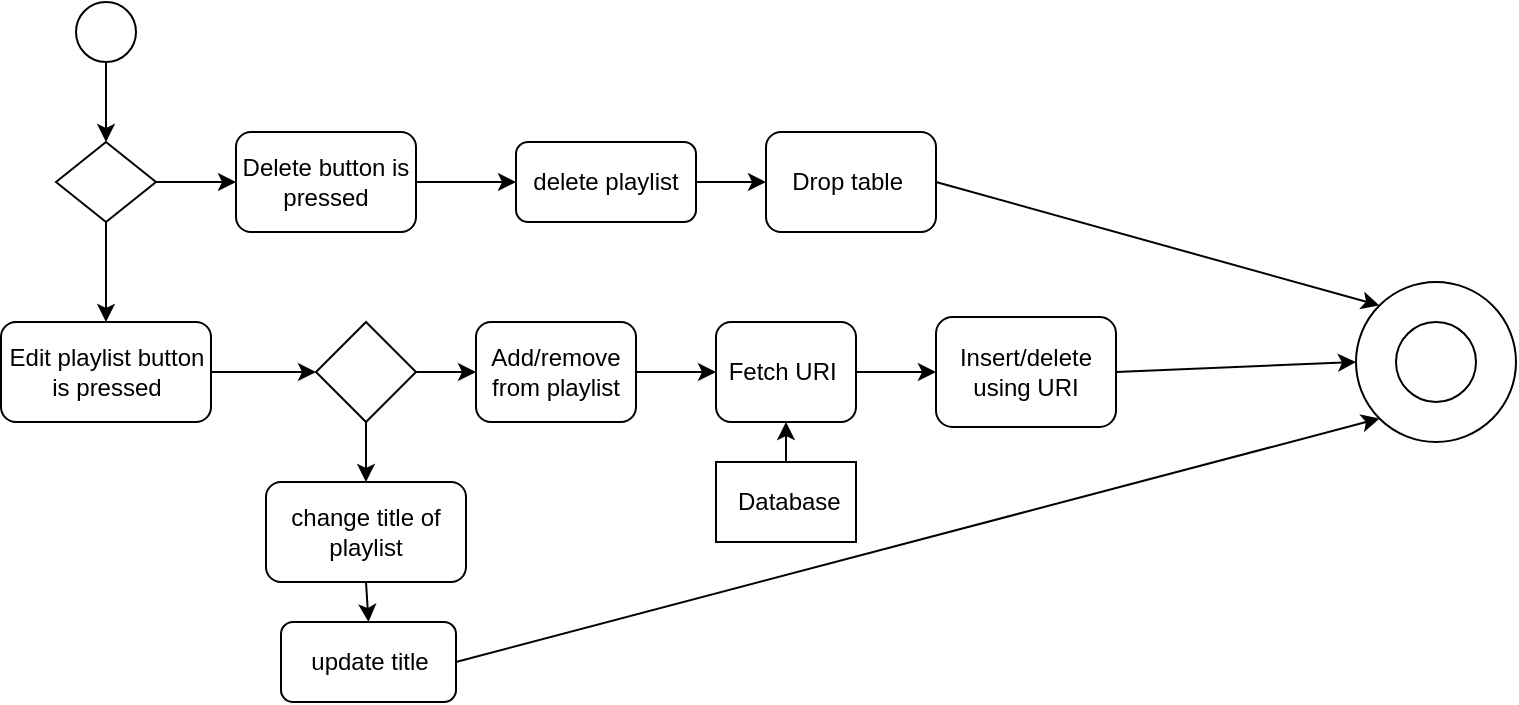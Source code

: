 <mxfile version="13.2.6" type="github">
  <diagram id="InazWqVjB4uehI2scDdn" name="Page-1">
    <mxGraphModel dx="1038" dy="580" grid="1" gridSize="10" guides="1" tooltips="1" connect="1" arrows="1" fold="1" page="1" pageScale="1" pageWidth="850" pageHeight="1100" math="0" shadow="0">
      <root>
        <mxCell id="0" />
        <mxCell id="1" parent="0" />
        <mxCell id="1h0ofQpJITVasAnO2FBx-1" value="" style="ellipse;whiteSpace=wrap;html=1;aspect=fixed;" vertex="1" parent="1">
          <mxGeometry x="80" y="40" width="30" height="30" as="geometry" />
        </mxCell>
        <mxCell id="1h0ofQpJITVasAnO2FBx-2" value="Edit playlist button is pressed" style="rounded=1;whiteSpace=wrap;html=1;" vertex="1" parent="1">
          <mxGeometry x="42.5" y="200" width="105" height="50" as="geometry" />
        </mxCell>
        <mxCell id="1h0ofQpJITVasAnO2FBx-3" value="" style="endArrow=classic;html=1;exitX=0.5;exitY=1;exitDx=0;exitDy=0;" edge="1" parent="1" source="1h0ofQpJITVasAnO2FBx-1">
          <mxGeometry width="50" height="50" relative="1" as="geometry">
            <mxPoint x="400" y="320" as="sourcePoint" />
            <mxPoint x="95" y="110" as="targetPoint" />
          </mxGeometry>
        </mxCell>
        <mxCell id="1h0ofQpJITVasAnO2FBx-6" value="Add/remove from playlist" style="rounded=1;whiteSpace=wrap;html=1;" vertex="1" parent="1">
          <mxGeometry x="280" y="200" width="80" height="50" as="geometry" />
        </mxCell>
        <mxCell id="1h0ofQpJITVasAnO2FBx-7" value="delete playlist" style="rounded=1;whiteSpace=wrap;html=1;" vertex="1" parent="1">
          <mxGeometry x="300" y="110" width="90" height="40" as="geometry" />
        </mxCell>
        <mxCell id="1h0ofQpJITVasAnO2FBx-8" value="change title of playlist" style="rounded=1;whiteSpace=wrap;html=1;" vertex="1" parent="1">
          <mxGeometry x="175" y="280" width="100" height="50" as="geometry" />
        </mxCell>
        <mxCell id="1h0ofQpJITVasAnO2FBx-9" value="" style="endArrow=classic;html=1;exitX=1;exitY=0.5;exitDx=0;exitDy=0;" edge="1" parent="1" source="1h0ofQpJITVasAnO2FBx-2">
          <mxGeometry width="50" height="50" relative="1" as="geometry">
            <mxPoint x="400" y="320" as="sourcePoint" />
            <mxPoint x="200" y="225" as="targetPoint" />
          </mxGeometry>
        </mxCell>
        <mxCell id="1h0ofQpJITVasAnO2FBx-12" value="" style="rhombus;whiteSpace=wrap;html=1;" vertex="1" parent="1">
          <mxGeometry x="70" y="110" width="50" height="40" as="geometry" />
        </mxCell>
        <mxCell id="1h0ofQpJITVasAnO2FBx-13" value="" style="endArrow=classic;html=1;exitX=0.5;exitY=1;exitDx=0;exitDy=0;entryX=0.5;entryY=0;entryDx=0;entryDy=0;" edge="1" parent="1" source="1h0ofQpJITVasAnO2FBx-12" target="1h0ofQpJITVasAnO2FBx-2">
          <mxGeometry width="50" height="50" relative="1" as="geometry">
            <mxPoint x="400" y="320" as="sourcePoint" />
            <mxPoint x="450" y="270" as="targetPoint" />
          </mxGeometry>
        </mxCell>
        <mxCell id="1h0ofQpJITVasAnO2FBx-14" value="Delete button is pressed" style="rounded=1;whiteSpace=wrap;html=1;" vertex="1" parent="1">
          <mxGeometry x="160" y="105" width="90" height="50" as="geometry" />
        </mxCell>
        <mxCell id="1h0ofQpJITVasAnO2FBx-15" value="" style="endArrow=classic;html=1;exitX=1;exitY=0.5;exitDx=0;exitDy=0;entryX=0;entryY=0.5;entryDx=0;entryDy=0;" edge="1" parent="1" source="1h0ofQpJITVasAnO2FBx-12" target="1h0ofQpJITVasAnO2FBx-14">
          <mxGeometry width="50" height="50" relative="1" as="geometry">
            <mxPoint x="400" y="320" as="sourcePoint" />
            <mxPoint x="450" y="270" as="targetPoint" />
          </mxGeometry>
        </mxCell>
        <mxCell id="1h0ofQpJITVasAnO2FBx-16" value="" style="rhombus;whiteSpace=wrap;html=1;" vertex="1" parent="1">
          <mxGeometry x="200" y="200" width="50" height="50" as="geometry" />
        </mxCell>
        <mxCell id="1h0ofQpJITVasAnO2FBx-17" value="" style="endArrow=classic;html=1;exitX=0.5;exitY=1;exitDx=0;exitDy=0;entryX=0.5;entryY=0;entryDx=0;entryDy=0;" edge="1" parent="1" source="1h0ofQpJITVasAnO2FBx-16" target="1h0ofQpJITVasAnO2FBx-8">
          <mxGeometry width="50" height="50" relative="1" as="geometry">
            <mxPoint x="400" y="320" as="sourcePoint" />
            <mxPoint x="450" y="270" as="targetPoint" />
          </mxGeometry>
        </mxCell>
        <mxCell id="1h0ofQpJITVasAnO2FBx-18" value="" style="endArrow=classic;html=1;exitX=1;exitY=0.5;exitDx=0;exitDy=0;entryX=0;entryY=0.5;entryDx=0;entryDy=0;" edge="1" parent="1" source="1h0ofQpJITVasAnO2FBx-16" target="1h0ofQpJITVasAnO2FBx-6">
          <mxGeometry width="50" height="50" relative="1" as="geometry">
            <mxPoint x="400" y="320" as="sourcePoint" />
            <mxPoint x="450" y="270" as="targetPoint" />
          </mxGeometry>
        </mxCell>
        <mxCell id="1h0ofQpJITVasAnO2FBx-19" value="" style="endArrow=classic;html=1;entryX=0;entryY=0.5;entryDx=0;entryDy=0;" edge="1" parent="1" target="1h0ofQpJITVasAnO2FBx-7">
          <mxGeometry width="50" height="50" relative="1" as="geometry">
            <mxPoint x="250" y="130" as="sourcePoint" />
            <mxPoint x="450" y="270" as="targetPoint" />
          </mxGeometry>
        </mxCell>
        <mxCell id="1h0ofQpJITVasAnO2FBx-20" value="" style="endArrow=classic;html=1;exitX=1;exitY=0.5;exitDx=0;exitDy=0;" edge="1" parent="1" source="1h0ofQpJITVasAnO2FBx-7" target="1h0ofQpJITVasAnO2FBx-21">
          <mxGeometry width="50" height="50" relative="1" as="geometry">
            <mxPoint x="400" y="320" as="sourcePoint" />
            <mxPoint x="420" y="130" as="targetPoint" />
          </mxGeometry>
        </mxCell>
        <mxCell id="1h0ofQpJITVasAnO2FBx-21" value="Drop table&amp;nbsp;" style="rounded=1;whiteSpace=wrap;html=1;" vertex="1" parent="1">
          <mxGeometry x="425" y="105" width="85" height="50" as="geometry" />
        </mxCell>
        <mxCell id="1h0ofQpJITVasAnO2FBx-30" value="" style="edgeStyle=orthogonalEdgeStyle;rounded=0;orthogonalLoop=1;jettySize=auto;html=1;" edge="1" parent="1" source="1h0ofQpJITVasAnO2FBx-22" target="1h0ofQpJITVasAnO2FBx-24">
          <mxGeometry relative="1" as="geometry" />
        </mxCell>
        <mxCell id="1h0ofQpJITVasAnO2FBx-22" value="Fetch URI&amp;nbsp;" style="rounded=1;whiteSpace=wrap;html=1;" vertex="1" parent="1">
          <mxGeometry x="400" y="200" width="70" height="50" as="geometry" />
        </mxCell>
        <mxCell id="1h0ofQpJITVasAnO2FBx-23" value="" style="endArrow=classic;html=1;exitX=1;exitY=0.5;exitDx=0;exitDy=0;entryX=0;entryY=0.5;entryDx=0;entryDy=0;" edge="1" parent="1" source="1h0ofQpJITVasAnO2FBx-6" target="1h0ofQpJITVasAnO2FBx-22">
          <mxGeometry width="50" height="50" relative="1" as="geometry">
            <mxPoint x="400" y="320" as="sourcePoint" />
            <mxPoint x="450" y="270" as="targetPoint" />
          </mxGeometry>
        </mxCell>
        <mxCell id="1h0ofQpJITVasAnO2FBx-24" value="Insert/delete using URI" style="rounded=1;whiteSpace=wrap;html=1;" vertex="1" parent="1">
          <mxGeometry x="510" y="197.5" width="90" height="55" as="geometry" />
        </mxCell>
        <mxCell id="1h0ofQpJITVasAnO2FBx-25" value="&amp;nbsp;Database" style="rounded=0;whiteSpace=wrap;html=1;" vertex="1" parent="1">
          <mxGeometry x="400" y="270" width="70" height="40" as="geometry" />
        </mxCell>
        <mxCell id="1h0ofQpJITVasAnO2FBx-27" value="" style="endArrow=classic;html=1;entryX=0.5;entryY=1;entryDx=0;entryDy=0;exitX=0.5;exitY=0;exitDx=0;exitDy=0;" edge="1" parent="1" source="1h0ofQpJITVasAnO2FBx-25" target="1h0ofQpJITVasAnO2FBx-22">
          <mxGeometry width="50" height="50" relative="1" as="geometry">
            <mxPoint x="400" y="320" as="sourcePoint" />
            <mxPoint x="450" y="270" as="targetPoint" />
          </mxGeometry>
        </mxCell>
        <mxCell id="1h0ofQpJITVasAnO2FBx-31" value="update title" style="rounded=1;whiteSpace=wrap;html=1;" vertex="1" parent="1">
          <mxGeometry x="182.5" y="350" width="87.5" height="40" as="geometry" />
        </mxCell>
        <mxCell id="1h0ofQpJITVasAnO2FBx-32" value="" style="endArrow=classic;html=1;exitX=0.5;exitY=1;exitDx=0;exitDy=0;entryX=0.5;entryY=0;entryDx=0;entryDy=0;" edge="1" parent="1" source="1h0ofQpJITVasAnO2FBx-8" target="1h0ofQpJITVasAnO2FBx-31">
          <mxGeometry width="50" height="50" relative="1" as="geometry">
            <mxPoint x="400" y="320" as="sourcePoint" />
            <mxPoint x="450" y="270" as="targetPoint" />
          </mxGeometry>
        </mxCell>
        <mxCell id="1h0ofQpJITVasAnO2FBx-34" value="" style="ellipse;whiteSpace=wrap;html=1;aspect=fixed;" vertex="1" parent="1">
          <mxGeometry x="720" y="180" width="80" height="80" as="geometry" />
        </mxCell>
        <mxCell id="1h0ofQpJITVasAnO2FBx-35" value="" style="ellipse;whiteSpace=wrap;html=1;aspect=fixed;" vertex="1" parent="1">
          <mxGeometry x="740" y="200" width="40" height="40" as="geometry" />
        </mxCell>
        <mxCell id="1h0ofQpJITVasAnO2FBx-36" value="" style="endArrow=classic;html=1;entryX=0;entryY=0.5;entryDx=0;entryDy=0;exitX=1;exitY=0.5;exitDx=0;exitDy=0;" edge="1" parent="1" source="1h0ofQpJITVasAnO2FBx-24" target="1h0ofQpJITVasAnO2FBx-34">
          <mxGeometry width="50" height="50" relative="1" as="geometry">
            <mxPoint x="400" y="320" as="sourcePoint" />
            <mxPoint x="450" y="270" as="targetPoint" />
          </mxGeometry>
        </mxCell>
        <mxCell id="1h0ofQpJITVasAnO2FBx-37" value="" style="endArrow=classic;html=1;exitX=1;exitY=0.5;exitDx=0;exitDy=0;entryX=0;entryY=1;entryDx=0;entryDy=0;" edge="1" parent="1" source="1h0ofQpJITVasAnO2FBx-31" target="1h0ofQpJITVasAnO2FBx-34">
          <mxGeometry width="50" height="50" relative="1" as="geometry">
            <mxPoint x="400" y="320" as="sourcePoint" />
            <mxPoint x="450" y="270" as="targetPoint" />
          </mxGeometry>
        </mxCell>
        <mxCell id="1h0ofQpJITVasAnO2FBx-38" value="" style="endArrow=classic;html=1;entryX=0;entryY=0;entryDx=0;entryDy=0;exitX=1;exitY=0.5;exitDx=0;exitDy=0;" edge="1" parent="1" source="1h0ofQpJITVasAnO2FBx-21" target="1h0ofQpJITVasAnO2FBx-34">
          <mxGeometry width="50" height="50" relative="1" as="geometry">
            <mxPoint x="400" y="320" as="sourcePoint" />
            <mxPoint x="450" y="270" as="targetPoint" />
          </mxGeometry>
        </mxCell>
      </root>
    </mxGraphModel>
  </diagram>
</mxfile>
